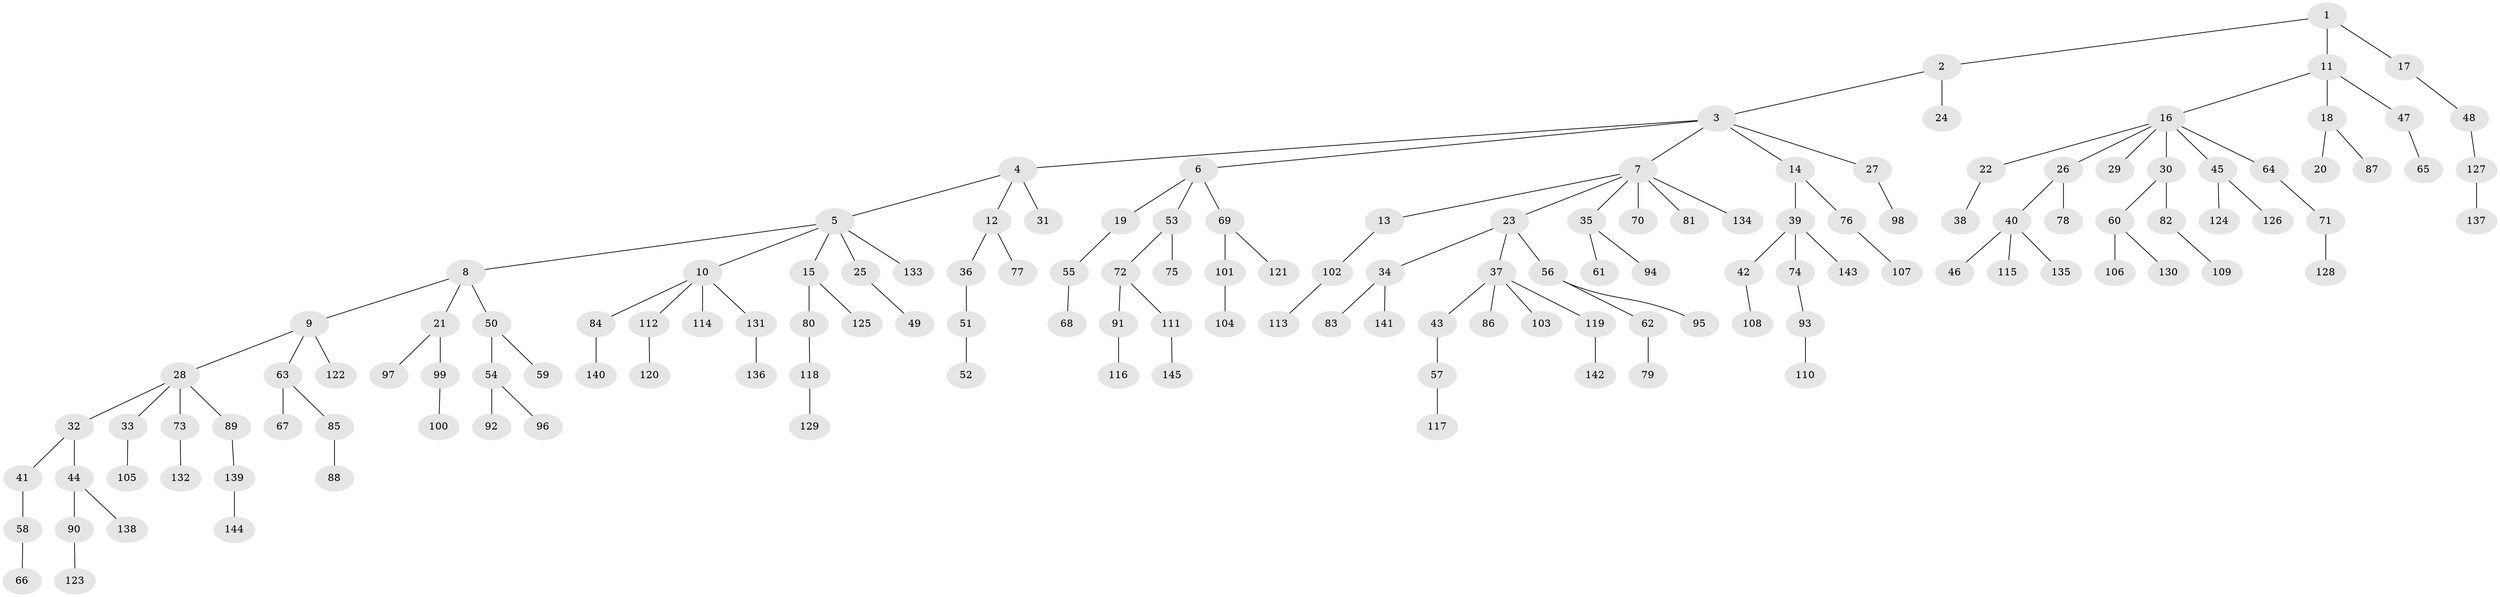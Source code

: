 // coarse degree distribution, {3: 0.07920792079207921, 8: 0.019801980198019802, 4: 0.0594059405940594, 6: 0.009900990099009901, 5: 0.0297029702970297, 2: 0.27722772277227725, 7: 0.009900990099009901, 1: 0.5148514851485149}
// Generated by graph-tools (version 1.1) at 2025/52/02/27/25 19:52:11]
// undirected, 145 vertices, 144 edges
graph export_dot {
graph [start="1"]
  node [color=gray90,style=filled];
  1;
  2;
  3;
  4;
  5;
  6;
  7;
  8;
  9;
  10;
  11;
  12;
  13;
  14;
  15;
  16;
  17;
  18;
  19;
  20;
  21;
  22;
  23;
  24;
  25;
  26;
  27;
  28;
  29;
  30;
  31;
  32;
  33;
  34;
  35;
  36;
  37;
  38;
  39;
  40;
  41;
  42;
  43;
  44;
  45;
  46;
  47;
  48;
  49;
  50;
  51;
  52;
  53;
  54;
  55;
  56;
  57;
  58;
  59;
  60;
  61;
  62;
  63;
  64;
  65;
  66;
  67;
  68;
  69;
  70;
  71;
  72;
  73;
  74;
  75;
  76;
  77;
  78;
  79;
  80;
  81;
  82;
  83;
  84;
  85;
  86;
  87;
  88;
  89;
  90;
  91;
  92;
  93;
  94;
  95;
  96;
  97;
  98;
  99;
  100;
  101;
  102;
  103;
  104;
  105;
  106;
  107;
  108;
  109;
  110;
  111;
  112;
  113;
  114;
  115;
  116;
  117;
  118;
  119;
  120;
  121;
  122;
  123;
  124;
  125;
  126;
  127;
  128;
  129;
  130;
  131;
  132;
  133;
  134;
  135;
  136;
  137;
  138;
  139;
  140;
  141;
  142;
  143;
  144;
  145;
  1 -- 2;
  1 -- 11;
  1 -- 17;
  2 -- 3;
  2 -- 24;
  3 -- 4;
  3 -- 6;
  3 -- 7;
  3 -- 14;
  3 -- 27;
  4 -- 5;
  4 -- 12;
  4 -- 31;
  5 -- 8;
  5 -- 10;
  5 -- 15;
  5 -- 25;
  5 -- 133;
  6 -- 19;
  6 -- 53;
  6 -- 69;
  7 -- 13;
  7 -- 23;
  7 -- 35;
  7 -- 70;
  7 -- 81;
  7 -- 134;
  8 -- 9;
  8 -- 21;
  8 -- 50;
  9 -- 28;
  9 -- 63;
  9 -- 122;
  10 -- 84;
  10 -- 112;
  10 -- 114;
  10 -- 131;
  11 -- 16;
  11 -- 18;
  11 -- 47;
  12 -- 36;
  12 -- 77;
  13 -- 102;
  14 -- 39;
  14 -- 76;
  15 -- 80;
  15 -- 125;
  16 -- 22;
  16 -- 26;
  16 -- 29;
  16 -- 30;
  16 -- 45;
  16 -- 64;
  17 -- 48;
  18 -- 20;
  18 -- 87;
  19 -- 55;
  21 -- 97;
  21 -- 99;
  22 -- 38;
  23 -- 34;
  23 -- 37;
  23 -- 56;
  25 -- 49;
  26 -- 40;
  26 -- 78;
  27 -- 98;
  28 -- 32;
  28 -- 33;
  28 -- 73;
  28 -- 89;
  30 -- 60;
  30 -- 82;
  32 -- 41;
  32 -- 44;
  33 -- 105;
  34 -- 83;
  34 -- 141;
  35 -- 61;
  35 -- 94;
  36 -- 51;
  37 -- 43;
  37 -- 86;
  37 -- 103;
  37 -- 119;
  39 -- 42;
  39 -- 74;
  39 -- 143;
  40 -- 46;
  40 -- 115;
  40 -- 135;
  41 -- 58;
  42 -- 108;
  43 -- 57;
  44 -- 90;
  44 -- 138;
  45 -- 124;
  45 -- 126;
  47 -- 65;
  48 -- 127;
  50 -- 54;
  50 -- 59;
  51 -- 52;
  53 -- 72;
  53 -- 75;
  54 -- 92;
  54 -- 96;
  55 -- 68;
  56 -- 62;
  56 -- 95;
  57 -- 117;
  58 -- 66;
  60 -- 106;
  60 -- 130;
  62 -- 79;
  63 -- 67;
  63 -- 85;
  64 -- 71;
  69 -- 101;
  69 -- 121;
  71 -- 128;
  72 -- 91;
  72 -- 111;
  73 -- 132;
  74 -- 93;
  76 -- 107;
  80 -- 118;
  82 -- 109;
  84 -- 140;
  85 -- 88;
  89 -- 139;
  90 -- 123;
  91 -- 116;
  93 -- 110;
  99 -- 100;
  101 -- 104;
  102 -- 113;
  111 -- 145;
  112 -- 120;
  118 -- 129;
  119 -- 142;
  127 -- 137;
  131 -- 136;
  139 -- 144;
}
